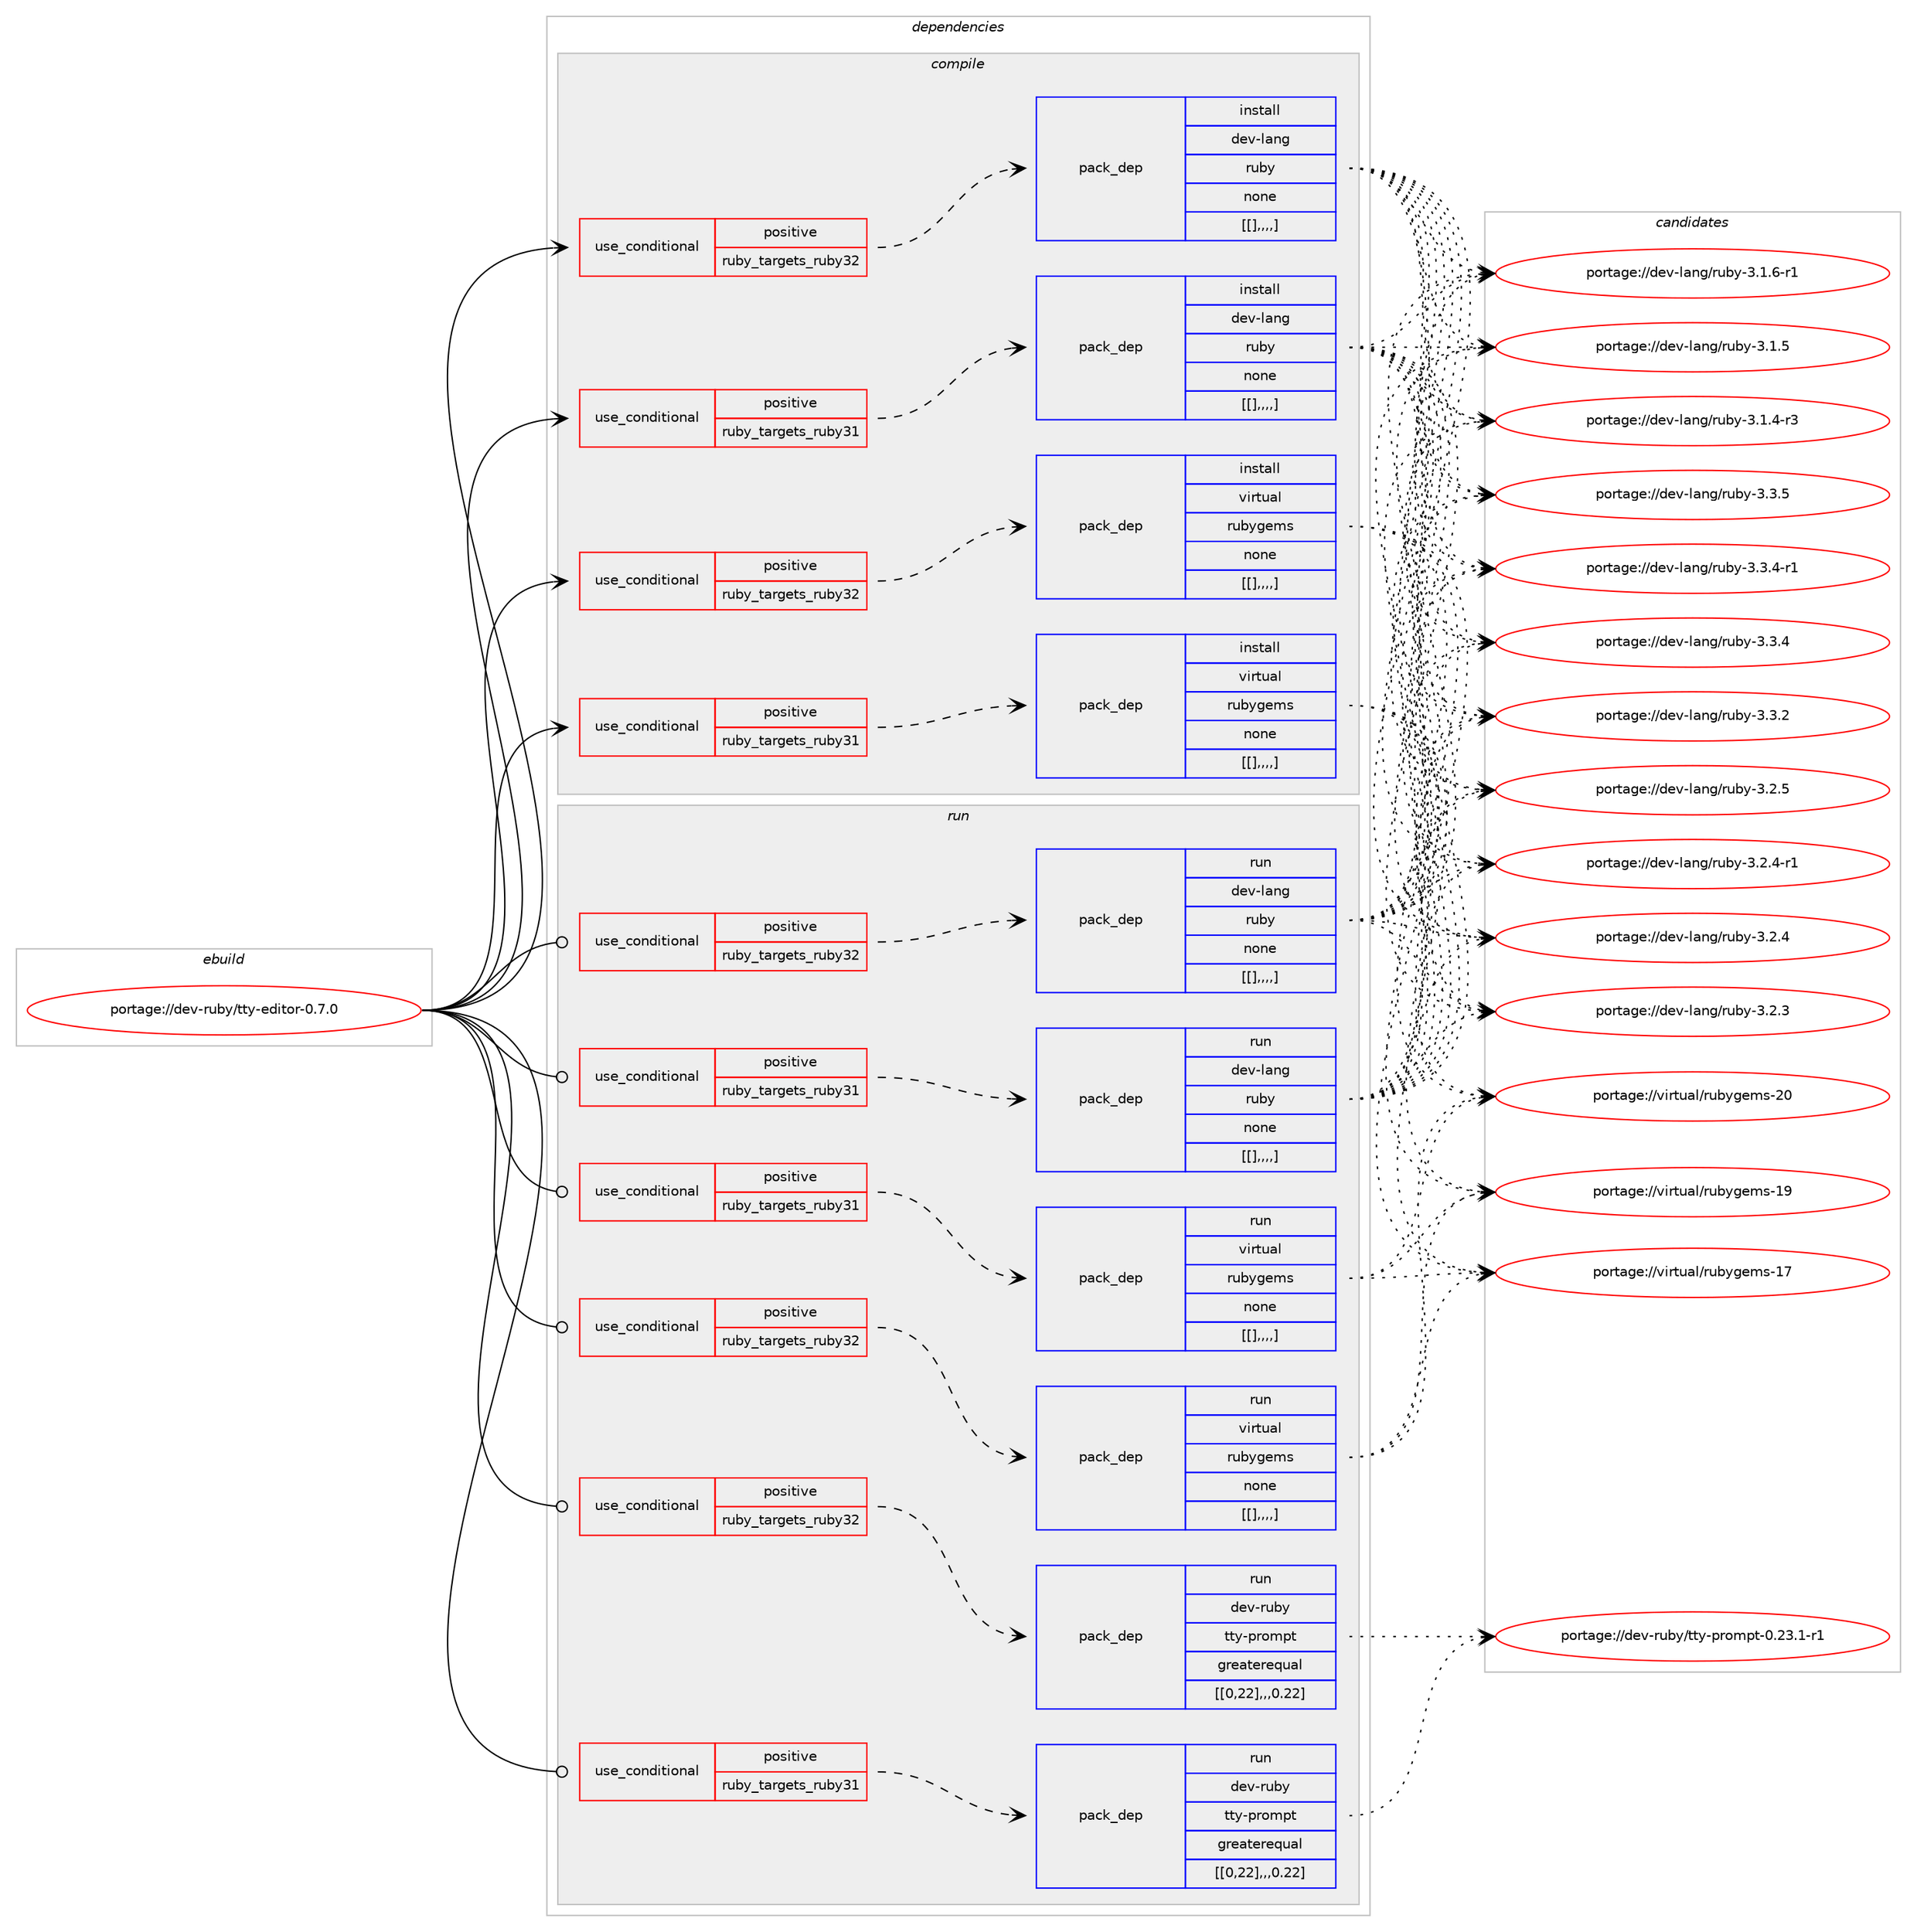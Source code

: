 digraph prolog {

# *************
# Graph options
# *************

newrank=true;
concentrate=true;
compound=true;
graph [rankdir=LR,fontname=Helvetica,fontsize=10,ranksep=1.5];#, ranksep=2.5, nodesep=0.2];
edge  [arrowhead=vee];
node  [fontname=Helvetica,fontsize=10];

# **********
# The ebuild
# **********

subgraph cluster_leftcol {
color=gray;
label=<<i>ebuild</i>>;
id [label="portage://dev-ruby/tty-editor-0.7.0", color=red, width=4, href="../dev-ruby/tty-editor-0.7.0.svg"];
}

# ****************
# The dependencies
# ****************

subgraph cluster_midcol {
color=gray;
label=<<i>dependencies</i>>;
subgraph cluster_compile {
fillcolor="#eeeeee";
style=filled;
label=<<i>compile</i>>;
subgraph cond59779 {
dependency210004 [label=<<TABLE BORDER="0" CELLBORDER="1" CELLSPACING="0" CELLPADDING="4"><TR><TD ROWSPAN="3" CELLPADDING="10">use_conditional</TD></TR><TR><TD>positive</TD></TR><TR><TD>ruby_targets_ruby31</TD></TR></TABLE>>, shape=none, color=red];
subgraph pack148842 {
dependency210005 [label=<<TABLE BORDER="0" CELLBORDER="1" CELLSPACING="0" CELLPADDING="4" WIDTH="220"><TR><TD ROWSPAN="6" CELLPADDING="30">pack_dep</TD></TR><TR><TD WIDTH="110">install</TD></TR><TR><TD>dev-lang</TD></TR><TR><TD>ruby</TD></TR><TR><TD>none</TD></TR><TR><TD>[[],,,,]</TD></TR></TABLE>>, shape=none, color=blue];
}
dependency210004:e -> dependency210005:w [weight=20,style="dashed",arrowhead="vee"];
}
id:e -> dependency210004:w [weight=20,style="solid",arrowhead="vee"];
subgraph cond59780 {
dependency210006 [label=<<TABLE BORDER="0" CELLBORDER="1" CELLSPACING="0" CELLPADDING="4"><TR><TD ROWSPAN="3" CELLPADDING="10">use_conditional</TD></TR><TR><TD>positive</TD></TR><TR><TD>ruby_targets_ruby31</TD></TR></TABLE>>, shape=none, color=red];
subgraph pack148843 {
dependency210007 [label=<<TABLE BORDER="0" CELLBORDER="1" CELLSPACING="0" CELLPADDING="4" WIDTH="220"><TR><TD ROWSPAN="6" CELLPADDING="30">pack_dep</TD></TR><TR><TD WIDTH="110">install</TD></TR><TR><TD>virtual</TD></TR><TR><TD>rubygems</TD></TR><TR><TD>none</TD></TR><TR><TD>[[],,,,]</TD></TR></TABLE>>, shape=none, color=blue];
}
dependency210006:e -> dependency210007:w [weight=20,style="dashed",arrowhead="vee"];
}
id:e -> dependency210006:w [weight=20,style="solid",arrowhead="vee"];
subgraph cond59781 {
dependency210008 [label=<<TABLE BORDER="0" CELLBORDER="1" CELLSPACING="0" CELLPADDING="4"><TR><TD ROWSPAN="3" CELLPADDING="10">use_conditional</TD></TR><TR><TD>positive</TD></TR><TR><TD>ruby_targets_ruby32</TD></TR></TABLE>>, shape=none, color=red];
subgraph pack148844 {
dependency210009 [label=<<TABLE BORDER="0" CELLBORDER="1" CELLSPACING="0" CELLPADDING="4" WIDTH="220"><TR><TD ROWSPAN="6" CELLPADDING="30">pack_dep</TD></TR><TR><TD WIDTH="110">install</TD></TR><TR><TD>dev-lang</TD></TR><TR><TD>ruby</TD></TR><TR><TD>none</TD></TR><TR><TD>[[],,,,]</TD></TR></TABLE>>, shape=none, color=blue];
}
dependency210008:e -> dependency210009:w [weight=20,style="dashed",arrowhead="vee"];
}
id:e -> dependency210008:w [weight=20,style="solid",arrowhead="vee"];
subgraph cond59782 {
dependency210010 [label=<<TABLE BORDER="0" CELLBORDER="1" CELLSPACING="0" CELLPADDING="4"><TR><TD ROWSPAN="3" CELLPADDING="10">use_conditional</TD></TR><TR><TD>positive</TD></TR><TR><TD>ruby_targets_ruby32</TD></TR></TABLE>>, shape=none, color=red];
subgraph pack148845 {
dependency210011 [label=<<TABLE BORDER="0" CELLBORDER="1" CELLSPACING="0" CELLPADDING="4" WIDTH="220"><TR><TD ROWSPAN="6" CELLPADDING="30">pack_dep</TD></TR><TR><TD WIDTH="110">install</TD></TR><TR><TD>virtual</TD></TR><TR><TD>rubygems</TD></TR><TR><TD>none</TD></TR><TR><TD>[[],,,,]</TD></TR></TABLE>>, shape=none, color=blue];
}
dependency210010:e -> dependency210011:w [weight=20,style="dashed",arrowhead="vee"];
}
id:e -> dependency210010:w [weight=20,style="solid",arrowhead="vee"];
}
subgraph cluster_compileandrun {
fillcolor="#eeeeee";
style=filled;
label=<<i>compile and run</i>>;
}
subgraph cluster_run {
fillcolor="#eeeeee";
style=filled;
label=<<i>run</i>>;
subgraph cond59783 {
dependency210012 [label=<<TABLE BORDER="0" CELLBORDER="1" CELLSPACING="0" CELLPADDING="4"><TR><TD ROWSPAN="3" CELLPADDING="10">use_conditional</TD></TR><TR><TD>positive</TD></TR><TR><TD>ruby_targets_ruby31</TD></TR></TABLE>>, shape=none, color=red];
subgraph pack148846 {
dependency210013 [label=<<TABLE BORDER="0" CELLBORDER="1" CELLSPACING="0" CELLPADDING="4" WIDTH="220"><TR><TD ROWSPAN="6" CELLPADDING="30">pack_dep</TD></TR><TR><TD WIDTH="110">run</TD></TR><TR><TD>dev-lang</TD></TR><TR><TD>ruby</TD></TR><TR><TD>none</TD></TR><TR><TD>[[],,,,]</TD></TR></TABLE>>, shape=none, color=blue];
}
dependency210012:e -> dependency210013:w [weight=20,style="dashed",arrowhead="vee"];
}
id:e -> dependency210012:w [weight=20,style="solid",arrowhead="odot"];
subgraph cond59784 {
dependency210014 [label=<<TABLE BORDER="0" CELLBORDER="1" CELLSPACING="0" CELLPADDING="4"><TR><TD ROWSPAN="3" CELLPADDING="10">use_conditional</TD></TR><TR><TD>positive</TD></TR><TR><TD>ruby_targets_ruby31</TD></TR></TABLE>>, shape=none, color=red];
subgraph pack148847 {
dependency210015 [label=<<TABLE BORDER="0" CELLBORDER="1" CELLSPACING="0" CELLPADDING="4" WIDTH="220"><TR><TD ROWSPAN="6" CELLPADDING="30">pack_dep</TD></TR><TR><TD WIDTH="110">run</TD></TR><TR><TD>dev-ruby</TD></TR><TR><TD>tty-prompt</TD></TR><TR><TD>greaterequal</TD></TR><TR><TD>[[0,22],,,0.22]</TD></TR></TABLE>>, shape=none, color=blue];
}
dependency210014:e -> dependency210015:w [weight=20,style="dashed",arrowhead="vee"];
}
id:e -> dependency210014:w [weight=20,style="solid",arrowhead="odot"];
subgraph cond59785 {
dependency210016 [label=<<TABLE BORDER="0" CELLBORDER="1" CELLSPACING="0" CELLPADDING="4"><TR><TD ROWSPAN="3" CELLPADDING="10">use_conditional</TD></TR><TR><TD>positive</TD></TR><TR><TD>ruby_targets_ruby31</TD></TR></TABLE>>, shape=none, color=red];
subgraph pack148848 {
dependency210017 [label=<<TABLE BORDER="0" CELLBORDER="1" CELLSPACING="0" CELLPADDING="4" WIDTH="220"><TR><TD ROWSPAN="6" CELLPADDING="30">pack_dep</TD></TR><TR><TD WIDTH="110">run</TD></TR><TR><TD>virtual</TD></TR><TR><TD>rubygems</TD></TR><TR><TD>none</TD></TR><TR><TD>[[],,,,]</TD></TR></TABLE>>, shape=none, color=blue];
}
dependency210016:e -> dependency210017:w [weight=20,style="dashed",arrowhead="vee"];
}
id:e -> dependency210016:w [weight=20,style="solid",arrowhead="odot"];
subgraph cond59786 {
dependency210018 [label=<<TABLE BORDER="0" CELLBORDER="1" CELLSPACING="0" CELLPADDING="4"><TR><TD ROWSPAN="3" CELLPADDING="10">use_conditional</TD></TR><TR><TD>positive</TD></TR><TR><TD>ruby_targets_ruby32</TD></TR></TABLE>>, shape=none, color=red];
subgraph pack148849 {
dependency210019 [label=<<TABLE BORDER="0" CELLBORDER="1" CELLSPACING="0" CELLPADDING="4" WIDTH="220"><TR><TD ROWSPAN="6" CELLPADDING="30">pack_dep</TD></TR><TR><TD WIDTH="110">run</TD></TR><TR><TD>dev-lang</TD></TR><TR><TD>ruby</TD></TR><TR><TD>none</TD></TR><TR><TD>[[],,,,]</TD></TR></TABLE>>, shape=none, color=blue];
}
dependency210018:e -> dependency210019:w [weight=20,style="dashed",arrowhead="vee"];
}
id:e -> dependency210018:w [weight=20,style="solid",arrowhead="odot"];
subgraph cond59787 {
dependency210020 [label=<<TABLE BORDER="0" CELLBORDER="1" CELLSPACING="0" CELLPADDING="4"><TR><TD ROWSPAN="3" CELLPADDING="10">use_conditional</TD></TR><TR><TD>positive</TD></TR><TR><TD>ruby_targets_ruby32</TD></TR></TABLE>>, shape=none, color=red];
subgraph pack148850 {
dependency210021 [label=<<TABLE BORDER="0" CELLBORDER="1" CELLSPACING="0" CELLPADDING="4" WIDTH="220"><TR><TD ROWSPAN="6" CELLPADDING="30">pack_dep</TD></TR><TR><TD WIDTH="110">run</TD></TR><TR><TD>dev-ruby</TD></TR><TR><TD>tty-prompt</TD></TR><TR><TD>greaterequal</TD></TR><TR><TD>[[0,22],,,0.22]</TD></TR></TABLE>>, shape=none, color=blue];
}
dependency210020:e -> dependency210021:w [weight=20,style="dashed",arrowhead="vee"];
}
id:e -> dependency210020:w [weight=20,style="solid",arrowhead="odot"];
subgraph cond59788 {
dependency210022 [label=<<TABLE BORDER="0" CELLBORDER="1" CELLSPACING="0" CELLPADDING="4"><TR><TD ROWSPAN="3" CELLPADDING="10">use_conditional</TD></TR><TR><TD>positive</TD></TR><TR><TD>ruby_targets_ruby32</TD></TR></TABLE>>, shape=none, color=red];
subgraph pack148851 {
dependency210023 [label=<<TABLE BORDER="0" CELLBORDER="1" CELLSPACING="0" CELLPADDING="4" WIDTH="220"><TR><TD ROWSPAN="6" CELLPADDING="30">pack_dep</TD></TR><TR><TD WIDTH="110">run</TD></TR><TR><TD>virtual</TD></TR><TR><TD>rubygems</TD></TR><TR><TD>none</TD></TR><TR><TD>[[],,,,]</TD></TR></TABLE>>, shape=none, color=blue];
}
dependency210022:e -> dependency210023:w [weight=20,style="dashed",arrowhead="vee"];
}
id:e -> dependency210022:w [weight=20,style="solid",arrowhead="odot"];
}
}

# **************
# The candidates
# **************

subgraph cluster_choices {
rank=same;
color=gray;
label=<<i>candidates</i>>;

subgraph choice148842 {
color=black;
nodesep=1;
choice10010111845108971101034711411798121455146514653 [label="portage://dev-lang/ruby-3.3.5", color=red, width=4,href="../dev-lang/ruby-3.3.5.svg"];
choice100101118451089711010347114117981214551465146524511449 [label="portage://dev-lang/ruby-3.3.4-r1", color=red, width=4,href="../dev-lang/ruby-3.3.4-r1.svg"];
choice10010111845108971101034711411798121455146514652 [label="portage://dev-lang/ruby-3.3.4", color=red, width=4,href="../dev-lang/ruby-3.3.4.svg"];
choice10010111845108971101034711411798121455146514650 [label="portage://dev-lang/ruby-3.3.2", color=red, width=4,href="../dev-lang/ruby-3.3.2.svg"];
choice10010111845108971101034711411798121455146504653 [label="portage://dev-lang/ruby-3.2.5", color=red, width=4,href="../dev-lang/ruby-3.2.5.svg"];
choice100101118451089711010347114117981214551465046524511449 [label="portage://dev-lang/ruby-3.2.4-r1", color=red, width=4,href="../dev-lang/ruby-3.2.4-r1.svg"];
choice10010111845108971101034711411798121455146504652 [label="portage://dev-lang/ruby-3.2.4", color=red, width=4,href="../dev-lang/ruby-3.2.4.svg"];
choice10010111845108971101034711411798121455146504651 [label="portage://dev-lang/ruby-3.2.3", color=red, width=4,href="../dev-lang/ruby-3.2.3.svg"];
choice100101118451089711010347114117981214551464946544511449 [label="portage://dev-lang/ruby-3.1.6-r1", color=red, width=4,href="../dev-lang/ruby-3.1.6-r1.svg"];
choice10010111845108971101034711411798121455146494653 [label="portage://dev-lang/ruby-3.1.5", color=red, width=4,href="../dev-lang/ruby-3.1.5.svg"];
choice100101118451089711010347114117981214551464946524511451 [label="portage://dev-lang/ruby-3.1.4-r3", color=red, width=4,href="../dev-lang/ruby-3.1.4-r3.svg"];
dependency210005:e -> choice10010111845108971101034711411798121455146514653:w [style=dotted,weight="100"];
dependency210005:e -> choice100101118451089711010347114117981214551465146524511449:w [style=dotted,weight="100"];
dependency210005:e -> choice10010111845108971101034711411798121455146514652:w [style=dotted,weight="100"];
dependency210005:e -> choice10010111845108971101034711411798121455146514650:w [style=dotted,weight="100"];
dependency210005:e -> choice10010111845108971101034711411798121455146504653:w [style=dotted,weight="100"];
dependency210005:e -> choice100101118451089711010347114117981214551465046524511449:w [style=dotted,weight="100"];
dependency210005:e -> choice10010111845108971101034711411798121455146504652:w [style=dotted,weight="100"];
dependency210005:e -> choice10010111845108971101034711411798121455146504651:w [style=dotted,weight="100"];
dependency210005:e -> choice100101118451089711010347114117981214551464946544511449:w [style=dotted,weight="100"];
dependency210005:e -> choice10010111845108971101034711411798121455146494653:w [style=dotted,weight="100"];
dependency210005:e -> choice100101118451089711010347114117981214551464946524511451:w [style=dotted,weight="100"];
}
subgraph choice148843 {
color=black;
nodesep=1;
choice118105114116117971084711411798121103101109115455048 [label="portage://virtual/rubygems-20", color=red, width=4,href="../virtual/rubygems-20.svg"];
choice118105114116117971084711411798121103101109115454957 [label="portage://virtual/rubygems-19", color=red, width=4,href="../virtual/rubygems-19.svg"];
choice118105114116117971084711411798121103101109115454955 [label="portage://virtual/rubygems-17", color=red, width=4,href="../virtual/rubygems-17.svg"];
dependency210007:e -> choice118105114116117971084711411798121103101109115455048:w [style=dotted,weight="100"];
dependency210007:e -> choice118105114116117971084711411798121103101109115454957:w [style=dotted,weight="100"];
dependency210007:e -> choice118105114116117971084711411798121103101109115454955:w [style=dotted,weight="100"];
}
subgraph choice148844 {
color=black;
nodesep=1;
choice10010111845108971101034711411798121455146514653 [label="portage://dev-lang/ruby-3.3.5", color=red, width=4,href="../dev-lang/ruby-3.3.5.svg"];
choice100101118451089711010347114117981214551465146524511449 [label="portage://dev-lang/ruby-3.3.4-r1", color=red, width=4,href="../dev-lang/ruby-3.3.4-r1.svg"];
choice10010111845108971101034711411798121455146514652 [label="portage://dev-lang/ruby-3.3.4", color=red, width=4,href="../dev-lang/ruby-3.3.4.svg"];
choice10010111845108971101034711411798121455146514650 [label="portage://dev-lang/ruby-3.3.2", color=red, width=4,href="../dev-lang/ruby-3.3.2.svg"];
choice10010111845108971101034711411798121455146504653 [label="portage://dev-lang/ruby-3.2.5", color=red, width=4,href="../dev-lang/ruby-3.2.5.svg"];
choice100101118451089711010347114117981214551465046524511449 [label="portage://dev-lang/ruby-3.2.4-r1", color=red, width=4,href="../dev-lang/ruby-3.2.4-r1.svg"];
choice10010111845108971101034711411798121455146504652 [label="portage://dev-lang/ruby-3.2.4", color=red, width=4,href="../dev-lang/ruby-3.2.4.svg"];
choice10010111845108971101034711411798121455146504651 [label="portage://dev-lang/ruby-3.2.3", color=red, width=4,href="../dev-lang/ruby-3.2.3.svg"];
choice100101118451089711010347114117981214551464946544511449 [label="portage://dev-lang/ruby-3.1.6-r1", color=red, width=4,href="../dev-lang/ruby-3.1.6-r1.svg"];
choice10010111845108971101034711411798121455146494653 [label="portage://dev-lang/ruby-3.1.5", color=red, width=4,href="../dev-lang/ruby-3.1.5.svg"];
choice100101118451089711010347114117981214551464946524511451 [label="portage://dev-lang/ruby-3.1.4-r3", color=red, width=4,href="../dev-lang/ruby-3.1.4-r3.svg"];
dependency210009:e -> choice10010111845108971101034711411798121455146514653:w [style=dotted,weight="100"];
dependency210009:e -> choice100101118451089711010347114117981214551465146524511449:w [style=dotted,weight="100"];
dependency210009:e -> choice10010111845108971101034711411798121455146514652:w [style=dotted,weight="100"];
dependency210009:e -> choice10010111845108971101034711411798121455146514650:w [style=dotted,weight="100"];
dependency210009:e -> choice10010111845108971101034711411798121455146504653:w [style=dotted,weight="100"];
dependency210009:e -> choice100101118451089711010347114117981214551465046524511449:w [style=dotted,weight="100"];
dependency210009:e -> choice10010111845108971101034711411798121455146504652:w [style=dotted,weight="100"];
dependency210009:e -> choice10010111845108971101034711411798121455146504651:w [style=dotted,weight="100"];
dependency210009:e -> choice100101118451089711010347114117981214551464946544511449:w [style=dotted,weight="100"];
dependency210009:e -> choice10010111845108971101034711411798121455146494653:w [style=dotted,weight="100"];
dependency210009:e -> choice100101118451089711010347114117981214551464946524511451:w [style=dotted,weight="100"];
}
subgraph choice148845 {
color=black;
nodesep=1;
choice118105114116117971084711411798121103101109115455048 [label="portage://virtual/rubygems-20", color=red, width=4,href="../virtual/rubygems-20.svg"];
choice118105114116117971084711411798121103101109115454957 [label="portage://virtual/rubygems-19", color=red, width=4,href="../virtual/rubygems-19.svg"];
choice118105114116117971084711411798121103101109115454955 [label="portage://virtual/rubygems-17", color=red, width=4,href="../virtual/rubygems-17.svg"];
dependency210011:e -> choice118105114116117971084711411798121103101109115455048:w [style=dotted,weight="100"];
dependency210011:e -> choice118105114116117971084711411798121103101109115454957:w [style=dotted,weight="100"];
dependency210011:e -> choice118105114116117971084711411798121103101109115454955:w [style=dotted,weight="100"];
}
subgraph choice148846 {
color=black;
nodesep=1;
choice10010111845108971101034711411798121455146514653 [label="portage://dev-lang/ruby-3.3.5", color=red, width=4,href="../dev-lang/ruby-3.3.5.svg"];
choice100101118451089711010347114117981214551465146524511449 [label="portage://dev-lang/ruby-3.3.4-r1", color=red, width=4,href="../dev-lang/ruby-3.3.4-r1.svg"];
choice10010111845108971101034711411798121455146514652 [label="portage://dev-lang/ruby-3.3.4", color=red, width=4,href="../dev-lang/ruby-3.3.4.svg"];
choice10010111845108971101034711411798121455146514650 [label="portage://dev-lang/ruby-3.3.2", color=red, width=4,href="../dev-lang/ruby-3.3.2.svg"];
choice10010111845108971101034711411798121455146504653 [label="portage://dev-lang/ruby-3.2.5", color=red, width=4,href="../dev-lang/ruby-3.2.5.svg"];
choice100101118451089711010347114117981214551465046524511449 [label="portage://dev-lang/ruby-3.2.4-r1", color=red, width=4,href="../dev-lang/ruby-3.2.4-r1.svg"];
choice10010111845108971101034711411798121455146504652 [label="portage://dev-lang/ruby-3.2.4", color=red, width=4,href="../dev-lang/ruby-3.2.4.svg"];
choice10010111845108971101034711411798121455146504651 [label="portage://dev-lang/ruby-3.2.3", color=red, width=4,href="../dev-lang/ruby-3.2.3.svg"];
choice100101118451089711010347114117981214551464946544511449 [label="portage://dev-lang/ruby-3.1.6-r1", color=red, width=4,href="../dev-lang/ruby-3.1.6-r1.svg"];
choice10010111845108971101034711411798121455146494653 [label="portage://dev-lang/ruby-3.1.5", color=red, width=4,href="../dev-lang/ruby-3.1.5.svg"];
choice100101118451089711010347114117981214551464946524511451 [label="portage://dev-lang/ruby-3.1.4-r3", color=red, width=4,href="../dev-lang/ruby-3.1.4-r3.svg"];
dependency210013:e -> choice10010111845108971101034711411798121455146514653:w [style=dotted,weight="100"];
dependency210013:e -> choice100101118451089711010347114117981214551465146524511449:w [style=dotted,weight="100"];
dependency210013:e -> choice10010111845108971101034711411798121455146514652:w [style=dotted,weight="100"];
dependency210013:e -> choice10010111845108971101034711411798121455146514650:w [style=dotted,weight="100"];
dependency210013:e -> choice10010111845108971101034711411798121455146504653:w [style=dotted,weight="100"];
dependency210013:e -> choice100101118451089711010347114117981214551465046524511449:w [style=dotted,weight="100"];
dependency210013:e -> choice10010111845108971101034711411798121455146504652:w [style=dotted,weight="100"];
dependency210013:e -> choice10010111845108971101034711411798121455146504651:w [style=dotted,weight="100"];
dependency210013:e -> choice100101118451089711010347114117981214551464946544511449:w [style=dotted,weight="100"];
dependency210013:e -> choice10010111845108971101034711411798121455146494653:w [style=dotted,weight="100"];
dependency210013:e -> choice100101118451089711010347114117981214551464946524511451:w [style=dotted,weight="100"];
}
subgraph choice148847 {
color=black;
nodesep=1;
choice10010111845114117981214711611612145112114111109112116454846505146494511449 [label="portage://dev-ruby/tty-prompt-0.23.1-r1", color=red, width=4,href="../dev-ruby/tty-prompt-0.23.1-r1.svg"];
dependency210015:e -> choice10010111845114117981214711611612145112114111109112116454846505146494511449:w [style=dotted,weight="100"];
}
subgraph choice148848 {
color=black;
nodesep=1;
choice118105114116117971084711411798121103101109115455048 [label="portage://virtual/rubygems-20", color=red, width=4,href="../virtual/rubygems-20.svg"];
choice118105114116117971084711411798121103101109115454957 [label="portage://virtual/rubygems-19", color=red, width=4,href="../virtual/rubygems-19.svg"];
choice118105114116117971084711411798121103101109115454955 [label="portage://virtual/rubygems-17", color=red, width=4,href="../virtual/rubygems-17.svg"];
dependency210017:e -> choice118105114116117971084711411798121103101109115455048:w [style=dotted,weight="100"];
dependency210017:e -> choice118105114116117971084711411798121103101109115454957:w [style=dotted,weight="100"];
dependency210017:e -> choice118105114116117971084711411798121103101109115454955:w [style=dotted,weight="100"];
}
subgraph choice148849 {
color=black;
nodesep=1;
choice10010111845108971101034711411798121455146514653 [label="portage://dev-lang/ruby-3.3.5", color=red, width=4,href="../dev-lang/ruby-3.3.5.svg"];
choice100101118451089711010347114117981214551465146524511449 [label="portage://dev-lang/ruby-3.3.4-r1", color=red, width=4,href="../dev-lang/ruby-3.3.4-r1.svg"];
choice10010111845108971101034711411798121455146514652 [label="portage://dev-lang/ruby-3.3.4", color=red, width=4,href="../dev-lang/ruby-3.3.4.svg"];
choice10010111845108971101034711411798121455146514650 [label="portage://dev-lang/ruby-3.3.2", color=red, width=4,href="../dev-lang/ruby-3.3.2.svg"];
choice10010111845108971101034711411798121455146504653 [label="portage://dev-lang/ruby-3.2.5", color=red, width=4,href="../dev-lang/ruby-3.2.5.svg"];
choice100101118451089711010347114117981214551465046524511449 [label="portage://dev-lang/ruby-3.2.4-r1", color=red, width=4,href="../dev-lang/ruby-3.2.4-r1.svg"];
choice10010111845108971101034711411798121455146504652 [label="portage://dev-lang/ruby-3.2.4", color=red, width=4,href="../dev-lang/ruby-3.2.4.svg"];
choice10010111845108971101034711411798121455146504651 [label="portage://dev-lang/ruby-3.2.3", color=red, width=4,href="../dev-lang/ruby-3.2.3.svg"];
choice100101118451089711010347114117981214551464946544511449 [label="portage://dev-lang/ruby-3.1.6-r1", color=red, width=4,href="../dev-lang/ruby-3.1.6-r1.svg"];
choice10010111845108971101034711411798121455146494653 [label="portage://dev-lang/ruby-3.1.5", color=red, width=4,href="../dev-lang/ruby-3.1.5.svg"];
choice100101118451089711010347114117981214551464946524511451 [label="portage://dev-lang/ruby-3.1.4-r3", color=red, width=4,href="../dev-lang/ruby-3.1.4-r3.svg"];
dependency210019:e -> choice10010111845108971101034711411798121455146514653:w [style=dotted,weight="100"];
dependency210019:e -> choice100101118451089711010347114117981214551465146524511449:w [style=dotted,weight="100"];
dependency210019:e -> choice10010111845108971101034711411798121455146514652:w [style=dotted,weight="100"];
dependency210019:e -> choice10010111845108971101034711411798121455146514650:w [style=dotted,weight="100"];
dependency210019:e -> choice10010111845108971101034711411798121455146504653:w [style=dotted,weight="100"];
dependency210019:e -> choice100101118451089711010347114117981214551465046524511449:w [style=dotted,weight="100"];
dependency210019:e -> choice10010111845108971101034711411798121455146504652:w [style=dotted,weight="100"];
dependency210019:e -> choice10010111845108971101034711411798121455146504651:w [style=dotted,weight="100"];
dependency210019:e -> choice100101118451089711010347114117981214551464946544511449:w [style=dotted,weight="100"];
dependency210019:e -> choice10010111845108971101034711411798121455146494653:w [style=dotted,weight="100"];
dependency210019:e -> choice100101118451089711010347114117981214551464946524511451:w [style=dotted,weight="100"];
}
subgraph choice148850 {
color=black;
nodesep=1;
choice10010111845114117981214711611612145112114111109112116454846505146494511449 [label="portage://dev-ruby/tty-prompt-0.23.1-r1", color=red, width=4,href="../dev-ruby/tty-prompt-0.23.1-r1.svg"];
dependency210021:e -> choice10010111845114117981214711611612145112114111109112116454846505146494511449:w [style=dotted,weight="100"];
}
subgraph choice148851 {
color=black;
nodesep=1;
choice118105114116117971084711411798121103101109115455048 [label="portage://virtual/rubygems-20", color=red, width=4,href="../virtual/rubygems-20.svg"];
choice118105114116117971084711411798121103101109115454957 [label="portage://virtual/rubygems-19", color=red, width=4,href="../virtual/rubygems-19.svg"];
choice118105114116117971084711411798121103101109115454955 [label="portage://virtual/rubygems-17", color=red, width=4,href="../virtual/rubygems-17.svg"];
dependency210023:e -> choice118105114116117971084711411798121103101109115455048:w [style=dotted,weight="100"];
dependency210023:e -> choice118105114116117971084711411798121103101109115454957:w [style=dotted,weight="100"];
dependency210023:e -> choice118105114116117971084711411798121103101109115454955:w [style=dotted,weight="100"];
}
}

}
